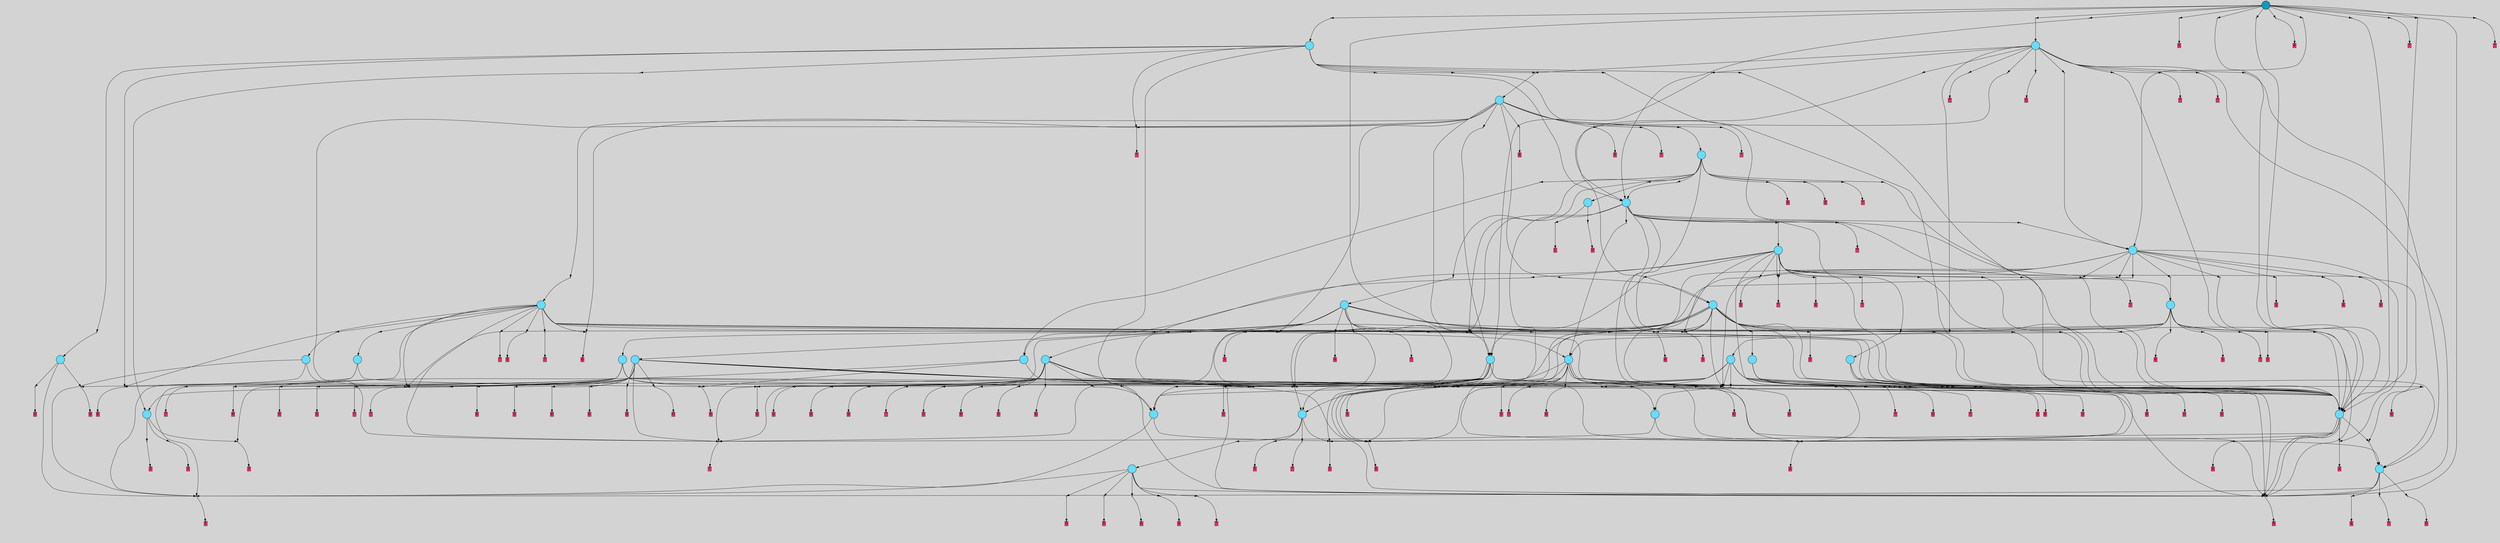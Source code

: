 // File exported with GEGELATI v1.3.1
// On the 2024-04-09 14:00:05
// With the File::TPGGraphDotExporter
digraph{
	graph[pad = "0.212, 0.055" bgcolor = lightgray]
	node[shape=circle style = filled label = ""]
		T0 [fillcolor="#66ddff"]
		T2 [fillcolor="#66ddff"]
		T3 [fillcolor="#66ddff"]
		T5 [fillcolor="#66ddff"]
		T6 [fillcolor="#66ddff"]
		T7 [fillcolor="#66ddff"]
		T8 [fillcolor="#66ddff"]
		T9 [fillcolor="#66ddff"]
		T56 [fillcolor="#66ddff"]
		T125 [fillcolor="#66ddff"]
		T143 [fillcolor="#66ddff"]
		T196 [fillcolor="#66ddff"]
		T228 [fillcolor="#66ddff"]
		T232 [fillcolor="#66ddff"]
		T247 [fillcolor="#66ddff"]
		T279 [fillcolor="#66ddff"]
		T282 [fillcolor="#66ddff"]
		T286 [fillcolor="#66ddff"]
		T308 [fillcolor="#66ddff"]
		T320 [fillcolor="#66ddff"]
		T333 [fillcolor="#66ddff"]
		T422 [fillcolor="#66ddff"]
		T424 [fillcolor="#66ddff"]
		T501 [fillcolor="#66ddff"]
		T509 [fillcolor="#66ddff"]
		T546 [fillcolor="#66ddff"]
		T577 [fillcolor="#66ddff"]
		T648 [fillcolor="#66ddff"]
		T652 [fillcolor="#66ddff"]
		T788 [fillcolor="#66ddff"]
		T814 [fillcolor="#66ddff"]
		T925 [fillcolor="#1199bb"]
		P24810 [fillcolor="#cccccc" shape=point] //
		I24810 [shape=box style=invis label="3|2&0|2#0|6&#92;n1|3&3|5#4|2&#92;n0|7&1|1#1|5&#92;n4|1&1|0#2|3&#92;n5|7&4|5#3|7&#92;n2|4&4|3#4|6&#92;n2|6&4|1#1|0&#92;n3|6&1|5#1|1&#92;n"]
		P24810 -> I24810[style=invis]
		A12895 [fillcolor="#ff3366" shape=box margin=0.03 width=0 height=0 label="0"]
		T0 -> P24810 -> A12895
		P24811 [fillcolor="#cccccc" shape=point] //
		I24811 [shape=box style=invis label="2|7&0|7#2|3&#92;n6|0&1|5#2|7&#92;n6|4&3|1#0|6&#92;n6|3&4|6#3|7&#92;n2|7&2|2#4|5&#92;n1|7&0|2#1|7&#92;n2|7&3|1#4|4&#92;n"]
		P24811 -> I24811[style=invis]
		A12896 [fillcolor="#ff3366" shape=box margin=0.03 width=0 height=0 label="1"]
		T0 -> P24811 -> A12896
		P24812 [fillcolor="#cccccc" shape=point] //
		I24812 [shape=box style=invis label="4|6&3|4#0|0&#92;n5|0&1|6#3|5&#92;n3|6&2|5#4|0&#92;n5|4&0|1#4|4&#92;n3|3&0|5#4|6&#92;n0|3&1|2#0|2&#92;n5|1&3|7#4|6&#92;n"]
		P24812 -> I24812[style=invis]
		A12897 [fillcolor="#ff3366" shape=box margin=0.03 width=0 height=0 label="2"]
		T2 -> P24812 -> A12897
		P24813 [fillcolor="#cccccc" shape=point] //
		I24813 [shape=box style=invis label="4|2&2|5#4|4&#92;n3|0&2|5#2|7&#92;n0|6&0|5#0|7&#92;n6|6&0|0#2|3&#92;n2|2&3|4#0|4&#92;n"]
		P24813 -> I24813[style=invis]
		A12898 [fillcolor="#ff3366" shape=box margin=0.03 width=0 height=0 label="3"]
		T2 -> P24813 -> A12898
		P24814 [fillcolor="#cccccc" shape=point] //
		I24814 [shape=box style=invis label="1|6&2|2#1|3&#92;n1|3&2|7#1|5&#92;n5|7&2|1#4|3&#92;n5|5&2|7#1|2&#92;n1|0&2|0#1|3&#92;n5|3&3|7#1|7&#92;n"]
		P24814 -> I24814[style=invis]
		A12899 [fillcolor="#ff3366" shape=box margin=0.03 width=0 height=0 label="3"]
		T3 -> P24814 -> A12899
		P24815 [fillcolor="#cccccc" shape=point] //
		I24815 [shape=box style=invis label="3|1&4|6#2|0&#92;n2|0&0|3#1|6&#92;n1|3&1|2#4|1&#92;n2|3&3|5#3|0&#92;n5|4&4|1#1|1&#92;n0|4&2|1#2|3&#92;n"]
		P24815 -> I24815[style=invis]
		A12900 [fillcolor="#ff3366" shape=box margin=0.03 width=0 height=0 label="4"]
		T3 -> P24815 -> A12900
		P24816 [fillcolor="#cccccc" shape=point] //
		I24816 [shape=box style=invis label="4|0&3|1#2|5&#92;n3|6&2|6#1|3&#92;n0|5&3|0#0|1&#92;n4|4&1|0#4|6&#92;n"]
		P24816 -> I24816[style=invis]
		A12901 [fillcolor="#ff3366" shape=box margin=0.03 width=0 height=0 label="5"]
		T5 -> P24816 -> A12901
		P24817 [fillcolor="#cccccc" shape=point] //
		I24817 [shape=box style=invis label="0|2&0|0#0|0&#92;n4|1&1|2#0|6&#92;n6|7&2|5#3|1&#92;n4|4&0|2#0|5&#92;n1|2&0|2#4|6&#92;n5|3&3|7#1|4&#92;n0|5&2|1#0|5&#92;n1|6&4|3#0|4&#92;n"]
		P24817 -> I24817[style=invis]
		A12902 [fillcolor="#ff3366" shape=box margin=0.03 width=0 height=0 label="6"]
		T5 -> P24817 -> A12902
		P24818 [fillcolor="#cccccc" shape=point] //
		I24818 [shape=box style=invis label="4|6&1|2#3|5&#92;n5|5&2|5#2|6&#92;n4|6&0|4#2|2&#92;n0|4&0|6#2|3&#92;n"]
		P24818 -> I24818[style=invis]
		A12903 [fillcolor="#ff3366" shape=box margin=0.03 width=0 height=0 label="6"]
		T6 -> P24818 -> A12903
		P24819 [fillcolor="#cccccc" shape=point] //
		I24819 [shape=box style=invis label="4|2&1|7#1|6&#92;n3|1&4|7#2|7&#92;n1|5&1|0#2|7&#92;n3|5&3|1#2|0&#92;n4|0&3|6#4|5&#92;n6|3&3|3#0|2&#92;n3|3&4|2#4|4&#92;n"]
		P24819 -> I24819[style=invis]
		A12904 [fillcolor="#ff3366" shape=box margin=0.03 width=0 height=0 label="7"]
		T6 -> P24819 -> A12904
		P24820 [fillcolor="#cccccc" shape=point] //
		I24820 [shape=box style=invis label="0|4&2|4#0|5&#92;n4|1&3|1#3|7&#92;n6|2&4|6#4|3&#92;n0|1&1|0#3|3&#92;n6|7&3|1#2|5&#92;n3|5&2|5#2|2&#92;n6|7&2|2#0|7&#92;n2|5&1|6#4|1&#92;n"]
		P24820 -> I24820[style=invis]
		A12905 [fillcolor="#ff3366" shape=box margin=0.03 width=0 height=0 label="7"]
		T7 -> P24820 -> A12905
		P24821 [fillcolor="#cccccc" shape=point] //
		I24821 [shape=box style=invis label="2|3&1|5#4|3&#92;n6|0&3|1#1|2&#92;n0|4&1|1#1|1&#92;n"]
		P24821 -> I24821[style=invis]
		A12906 [fillcolor="#ff3366" shape=box margin=0.03 width=0 height=0 label="8"]
		T7 -> P24821 -> A12906
		P24822 [fillcolor="#cccccc" shape=point] //
		I24822 [shape=box style=invis label="4|0&2|5#2|7&#92;n2|7&1|7#4|2&#92;n5|5&1|6#1|7&#92;n1|6&0|7#4|2&#92;n5|4&3|0#0|7&#92;n5|3&1|4#3|7&#92;n"]
		P24822 -> I24822[style=invis]
		A12907 [fillcolor="#ff3366" shape=box margin=0.03 width=0 height=0 label="8"]
		T8 -> P24822 -> A12907
		P24823 [fillcolor="#cccccc" shape=point] //
		I24823 [shape=box style=invis label="1|7&2|5#2|2&#92;n1|3&3|5#4|6&#92;n1|6&4|4#0|0&#92;n3|3&0|7#0|6&#92;n5|7&1|7#0|2&#92;n5|3&2|5#0|6&#92;n1|2&4|7#4|3&#92;n2|3&2|1#1|2&#92;n"]
		P24823 -> I24823[style=invis]
		A12908 [fillcolor="#ff3366" shape=box margin=0.03 width=0 height=0 label="0"]
		T8 -> P24823 -> A12908
		T2 -> P24814
		T3 -> P24818
		T6 -> P24822
		T8 -> P24816
		T9 -> P24816
		P24824 [fillcolor="#cccccc" shape=point] //
		I24824 [shape=box style=invis label="0|2&0|0#0|1&#92;n4|1&1|2#0|6&#92;n5|3&3|7#1|4&#92;n4|4&0|2#0|5&#92;n1|2&0|2#4|6&#92;n6|7&2|5#3|1&#92;n1|6&4|3#0|4&#92;n"]
		P24824 -> I24824[style=invis]
		A12909 [fillcolor="#ff3366" shape=box margin=0.03 width=0 height=0 label="6"]
		T9 -> P24824 -> A12909
		T9 -> P24820
		T56 -> P24821
		P24825 [fillcolor="#cccccc" shape=point] //
		I24825 [shape=box style=invis label="0|4&2|4#0|5&#92;n6|7&2|2#0|7&#92;n4|1&3|6#3|7&#92;n6|2&4|6#4|3&#92;n0|1&1|0#3|3&#92;n1|0&2|3#1|5&#92;n3|5&2|5#2|2&#92;n5|5&1|6#0|0&#92;n6|7&3|1#2|1&#92;n2|5&1|6#4|1&#92;n"]
		P24825 -> I24825[style=invis]
		A12910 [fillcolor="#ff3366" shape=box margin=0.03 width=0 height=0 label="7"]
		T56 -> P24825 -> A12910
		P24826 [fillcolor="#cccccc" shape=point] //
		I24826 [shape=box style=invis label="3|4&0|2#0|6&#92;n2|6&2|2#3|2&#92;n1|7&1|0#2|2&#92;n0|1&1|0#2|5&#92;n4|7&1|6#2|6&#92;n6|4&4|3#1|6&#92;n5|6&4|1#1|0&#92;n2|2&3|5#4|0&#92;n0|7&1|1#1|4&#92;n0|0&4|4#3|7&#92;n"]
		P24826 -> I24826[style=invis]
		A12911 [fillcolor="#ff3366" shape=box margin=0.03 width=0 height=0 label="0"]
		T56 -> P24826 -> A12911
		P24827 [fillcolor="#cccccc" shape=point] //
		I24827 [shape=box style=invis label="1|3&1|2#4|1&#92;n3|1&4|6#2|0&#92;n2|0&0|3#1|6&#92;n1|3&2|7#1|6&#92;n2|3&3|5#0|0&#92;n0|4&2|1#2|3&#92;n"]
		P24827 -> I24827[style=invis]
		A12912 [fillcolor="#ff3366" shape=box margin=0.03 width=0 height=0 label="4"]
		T56 -> P24827 -> A12912
		T56 -> P24816
		P24828 [fillcolor="#cccccc" shape=point] //
		I24828 [shape=box style=invis label="3|3&2|2#3|0&#92;n1|3&1|2#4|1&#92;n2|0&0|3#1|6&#92;n3|1&4|6#2|0&#92;n2|3&3|5#3|0&#92;n5|4&4|1#1|1&#92;n6|4&2|1#2|3&#92;n"]
		P24828 -> I24828[style=invis]
		A12913 [fillcolor="#ff3366" shape=box margin=0.03 width=0 height=0 label="4"]
		T125 -> P24828 -> A12913
		T125 -> P24816
		T125 -> P24821
		P24829 [fillcolor="#cccccc" shape=point] //
		I24829 [shape=box style=invis label="0|0&2|7#0|5&#92;n6|4&1|0#0|3&#92;n"]
		P24829 -> I24829[style=invis]
		A12914 [fillcolor="#ff3366" shape=box margin=0.03 width=0 height=0 label="7"]
		T125 -> P24829 -> A12914
		P24830 [fillcolor="#cccccc" shape=point] //
		I24830 [shape=box style=invis label="0|7&1|1#1|5&#92;n3|2&0|2#0|6&#92;n6|3&3|5#4|2&#92;n4|0&4|3#0|5&#92;n4|1&1|0#2|3&#92;n5|7&4|5#3|7&#92;n2|4&4|3#4|6&#92;n2|6&4|1#1|0&#92;n3|6&1|5#1|1&#92;n"]
		P24830 -> I24830[style=invis]
		A12915 [fillcolor="#ff3366" shape=box margin=0.03 width=0 height=0 label="0"]
		T125 -> P24830 -> A12915
		P24831 [fillcolor="#cccccc" shape=point] //
		I24831 [shape=box style=invis label="1|0&3|1#1|1&#92;n2|0&3|2#1|2&#92;n4|4&4|1#0|1&#92;n1|2&2|3#0|1&#92;n0|3&3|0#3|3&#92;n"]
		P24831 -> I24831[style=invis]
		A12916 [fillcolor="#ff3366" shape=box margin=0.03 width=0 height=0 label="5"]
		T125 -> P24831 -> A12916
		P24832 [fillcolor="#cccccc" shape=point] //
		I24832 [shape=box style=invis label="3|5&1|2#1|6&#92;n1|2&4|0#0|0&#92;n0|1&4|0#0|4&#92;n1|1&4|3#2|7&#92;n1|6&2|1#3|6&#92;n1|2&2|2#4|6&#92;n3|7&2|5#3|1&#92;n2|0&0|7#4|2&#92;n4|3&0|5#2|5&#92;n"]
		P24832 -> I24832[style=invis]
		A12917 [fillcolor="#ff3366" shape=box margin=0.03 width=0 height=0 label="6"]
		T125 -> P24832 -> A12917
		P24833 [fillcolor="#cccccc" shape=point] //
		I24833 [shape=box style=invis label="3|3&4|2#2|3&#92;n"]
		P24833 -> I24833[style=invis]
		A12918 [fillcolor="#ff3366" shape=box margin=0.03 width=0 height=0 label="4"]
		T143 -> P24833 -> A12918
		P24834 [fillcolor="#cccccc" shape=point] //
		I24834 [shape=box style=invis label="1|0&3|1#1|1&#92;n2|0&3|2#1|2&#92;n4|4&3|1#0|1&#92;n4|6&3|3#3|3&#92;n4|2&2|5#4|2&#92;n0|2&2|3#0|1&#92;n0|3&3|0#3|3&#92;n"]
		P24834 -> I24834[style=invis]
		A12919 [fillcolor="#ff3366" shape=box margin=0.03 width=0 height=0 label="5"]
		T143 -> P24834 -> A12919
		P24835 [fillcolor="#cccccc" shape=point] //
		I24835 [shape=box style=invis label="5|1&3|7#1|7&#92;n3|6&1|5#0|5&#92;n4|4&2|2#1|3&#92;n6|6&2|5#1|6&#92;n1|2&2|5#4|6&#92;n3|0&4|3#4|4&#92;n6|2&0|5#0|2&#92;n"]
		P24835 -> I24835[style=invis]
		T143 -> P24835 -> T56
		T143 -> P24821
		T143 -> P24815
		T143 -> P24821
		P24836 [fillcolor="#cccccc" shape=point] //
		I24836 [shape=box style=invis label="2|6&3|4#3|6&#92;n0|0&0|2#3|5&#92;n2|4&4|2#0|3&#92;n4|6&3|2#3|5&#92;n4|6&0|5#4|2&#92;n"]
		P24836 -> I24836[style=invis]
		A12920 [fillcolor="#ff3366" shape=box margin=0.03 width=0 height=0 label="6"]
		T143 -> P24836 -> A12920
		P24837 [fillcolor="#cccccc" shape=point] //
		I24837 [shape=box style=invis label="4|4&4|4#0|5&#92;n6|0&0|5#2|1&#92;n6|4&3|1#3|4&#92;n0|5&3|0#0|1&#92;n3|6&2|7#1|3&#92;n"]
		P24837 -> I24837[style=invis]
		A12921 [fillcolor="#ff3366" shape=box margin=0.03 width=0 height=0 label="5"]
		T196 -> P24837 -> A12921
		P24838 [fillcolor="#cccccc" shape=point] //
		I24838 [shape=box style=invis label="2|6&4|4#1|4&#92;n0|0&1|2#0|4&#92;n4|4&2|2#0|5&#92;n1|6&4|3#0|4&#92;n4|7&3|1#3|1&#92;n6|3&3|0#0|7&#92;n4|7&0|5#0|4&#92;n2|2&3|4#4|4&#92;n1|2&3|2#2|7&#92;n5|3&2|1#4|4&#92;n"]
		P24838 -> I24838[style=invis]
		T196 -> P24838 -> T125
		T196 -> P24834
		P24839 [fillcolor="#cccccc" shape=point] //
		I24839 [shape=box style=invis label="5|1&0|6#2|0&#92;n4|1&3|1#3|7&#92;n2|7&3|1#2|5&#92;n6|7&2|5#0|7&#92;n5|0&0|7#2|7&#92;n2|5&1|6#4|7&#92;n0|4&2|4#0|5&#92;n"]
		P24839 -> I24839[style=invis]
		A12922 [fillcolor="#ff3366" shape=box margin=0.03 width=0 height=0 label="7"]
		T196 -> P24839 -> A12922
		P24840 [fillcolor="#cccccc" shape=point] //
		I24840 [shape=box style=invis label="6|7&1|6#4|2&#92;n1|0&0|6#4|6&#92;n0|3&1|5#0|3&#92;n0|1&3|5#3|3&#92;n5|6&4|4#4|1&#92;n4|4&1|4#1|5&#92;n"]
		P24840 -> I24840[style=invis]
		T228 -> P24840 -> T143
		T228 -> P24821
		P24841 [fillcolor="#cccccc" shape=point] //
		I24841 [shape=box style=invis label="6|7&1|6#4|3&#92;n0|3&1|5#0|3&#92;n1|0&4|6#4|6&#92;n5|6&4|0#4|1&#92;n1|7&1|3#2|6&#92;n4|4&1|4#1|5&#92;n"]
		P24841 -> I24841[style=invis]
		T228 -> P24841 -> T143
		P24842 [fillcolor="#cccccc" shape=point] //
		I24842 [shape=box style=invis label="1|1&1|0#0|2&#92;n5|1&4|5#3|7&#92;n0|6&2|5#4|2&#92;n3|2&0|2#0|6&#92;n4|4&0|7#2|6&#92;n3|6&1|5#1|6&#92;n1|3&3|5#4|5&#92;n4|7&3|2#1|7&#92;n3|0&4|0#4|6&#92;n"]
		P24842 -> I24842[style=invis]
		A12923 [fillcolor="#ff3366" shape=box margin=0.03 width=0 height=0 label="0"]
		T228 -> P24842 -> A12923
		P24843 [fillcolor="#cccccc" shape=point] //
		I24843 [shape=box style=invis label="6|3&0|3#3|1&#92;n2|0&0|3#4|5&#92;n"]
		P24843 -> I24843[style=invis]
		A12924 [fillcolor="#ff3366" shape=box margin=0.03 width=0 height=0 label="8"]
		T228 -> P24843 -> A12924
		P24844 [fillcolor="#cccccc" shape=point] //
		I24844 [shape=box style=invis label="1|1&1|0#0|2&#92;n3|6&1|5#1|6&#92;n1|3&3|5#4|5&#92;n3|2&4|2#0|6&#92;n4|4&0|1#2|6&#92;n5|1&4|5#3|7&#92;n0|6&2|5#4|2&#92;n3|0&4|0#4|6&#92;n4|3&1|1#2|3&#92;n"]
		P24844 -> I24844[style=invis]
		A12925 [fillcolor="#ff3366" shape=box margin=0.03 width=0 height=0 label="0"]
		T232 -> P24844 -> A12925
		P24845 [fillcolor="#cccccc" shape=point] //
		I24845 [shape=box style=invis label="6|3&4|6#0|2&#92;n1|5&0|6#4|1&#92;n3|0&3|4#2|2&#92;n5|3&4|5#0|1&#92;n"]
		P24845 -> I24845[style=invis]
		A12926 [fillcolor="#ff3366" shape=box margin=0.03 width=0 height=0 label="5"]
		T232 -> P24845 -> A12926
		P24846 [fillcolor="#cccccc" shape=point] //
		I24846 [shape=box style=invis label="6|7&1|3#4|2&#92;n5|0&4|5#3|5&#92;n1|7&0|2#2|5&#92;n0|2&3|4#2|5&#92;n"]
		P24846 -> I24846[style=invis]
		A12927 [fillcolor="#ff3366" shape=box margin=0.03 width=0 height=0 label="7"]
		T232 -> P24846 -> A12927
		P24847 [fillcolor="#cccccc" shape=point] //
		I24847 [shape=box style=invis label="6|1&1|6#4|3&#92;n0|3&1|5#0|3&#92;n4|4&1|4#1|5&#92;n5|6&4|4#4|1&#92;n1|0&0|6#4|6&#92;n"]
		P24847 -> I24847[style=invis]
		T232 -> P24847 -> T143
		P24848 [fillcolor="#cccccc" shape=point] //
		I24848 [shape=box style=invis label="1|0&3|3#3|0&#92;n3|7&4|5#1|3&#92;n"]
		P24848 -> I24848[style=invis]
		A12928 [fillcolor="#ff3366" shape=box margin=0.03 width=0 height=0 label="8"]
		T232 -> P24848 -> A12928
		P24849 [fillcolor="#cccccc" shape=point] //
		I24849 [shape=box style=invis label="5|7&0|4#4|2&#92;n3|0&2|5#2|7&#92;n0|6&0|5#0|7&#92;n4|2&2|5#4|4&#92;n6|6&0|4#2|3&#92;n2|2&3|4#0|4&#92;n"]
		P24849 -> I24849[style=invis]
		A12929 [fillcolor="#ff3366" shape=box margin=0.03 width=0 height=0 label="3"]
		T232 -> P24849 -> A12929
		P24850 [fillcolor="#cccccc" shape=point] //
		I24850 [shape=box style=invis label="0|1&1|0#1|5&#92;n2|3&3|4#4|0&#92;n5|5&1|0#0|3&#92;n2|3&4|0#1|3&#92;n5|0&4|3#2|7&#92;n2|5&1|6#4|1&#92;n4|1&3|1#0|7&#92;n6|2&4|6#4|3&#92;n4|6&1|5#1|3&#92;n"]
		P24850 -> I24850[style=invis]
		A12930 [fillcolor="#ff3366" shape=box margin=0.03 width=0 height=0 label="7"]
		T232 -> P24850 -> A12930
		P24851 [fillcolor="#cccccc" shape=point] //
		I24851 [shape=box style=invis label="1|2&4|6#0|2&#92;n5|4&4|7#2|7&#92;n5|0&4|3#4|4&#92;n0|3&1|5#0|3&#92;n1|7&4|5#0|4&#92;n4|4&0|7#1|5&#92;n5|3&3|6#1|4&#92;n4|4&2|3#1|6&#92;n0|1&4|2#2|6&#92;n"]
		P24851 -> I24851[style=invis]
		T247 -> P24851 -> T5
		T247 -> P24817
		P24852 [fillcolor="#cccccc" shape=point] //
		I24852 [shape=box style=invis label="2|0&0|1#4|5&#92;n1|0&4|6#2|2&#92;n1|4&4|2#1|7&#92;n4|7&3|7#3|3&#92;n"]
		P24852 -> I24852[style=invis]
		T247 -> P24852 -> T196
		P24853 [fillcolor="#cccccc" shape=point] //
		I24853 [shape=box style=invis label="0|1&1|5#0|0&#92;n1|6&0|4#4|1&#92;n3|0&0|6#2|6&#92;n0|2&3|3#2|5&#92;n"]
		P24853 -> I24853[style=invis]
		T247 -> P24853 -> T143
		T247 -> P24820
		P24854 [fillcolor="#cccccc" shape=point] //
		I24854 [shape=box style=invis label="2|1&1|5#4|3&#92;n0|7&0|4#1|7&#92;n0|4&1|1#1|1&#92;n6|0&3|1#1|2&#92;n"]
		P24854 -> I24854[style=invis]
		A12931 [fillcolor="#ff3366" shape=box margin=0.03 width=0 height=0 label="8"]
		T247 -> P24854 -> A12931
		P24855 [fillcolor="#cccccc" shape=point] //
		I24855 [shape=box style=invis label="1|0&3|1#1|5&#92;n0|3&3|0#3|3&#92;n4|4&3|1#0|1&#92;n4|6&3|3#3|3&#92;n4|2&2|5#4|2&#92;n0|2&2|3#0|1&#92;n2|0&3|2#1|2&#92;n0|7&2|5#4|5&#92;n"]
		P24855 -> I24855[style=invis]
		A12932 [fillcolor="#ff3366" shape=box margin=0.03 width=0 height=0 label="5"]
		T247 -> P24855 -> A12932
		T247 -> P24815
		T247 -> P24845
		T247 -> P24821
		P24856 [fillcolor="#cccccc" shape=point] //
		I24856 [shape=box style=invis label="0|5&3|0#0|1&#92;n4|0&3|1#2|5&#92;n5|6&2|6#1|3&#92;n4|0&2|5#0|6&#92;n4|4&1|0#4|6&#92;n"]
		P24856 -> I24856[style=invis]
		A12933 [fillcolor="#ff3366" shape=box margin=0.03 width=0 height=0 label="5"]
		T247 -> P24856 -> A12933
		P24857 [fillcolor="#cccccc" shape=point] //
		I24857 [shape=box style=invis label="1|6&4|5#4|2&#92;n2|7&1|7#4|2&#92;n3|6&0|3#2|3&#92;n5|3&1|4#3|7&#92;n3|0&3|1#2|2&#92;n"]
		P24857 -> I24857[style=invis]
		A12934 [fillcolor="#ff3366" shape=box margin=0.03 width=0 height=0 label="8"]
		T247 -> P24857 -> A12934
		T247 -> P24817
		T247 -> P24817
		P24858 [fillcolor="#cccccc" shape=point] //
		I24858 [shape=box style=invis label="1|2&4|6#0|2&#92;n5|4&4|7#2|7&#92;n2|0&4|3#4|4&#92;n0|3&1|5#0|3&#92;n4|4&2|3#1|6&#92;n4|4&0|7#1|5&#92;n1|7&4|5#0|4&#92;n0|1&4|2#2|6&#92;n5|0&0|3#4|7&#92;n"]
		P24858 -> I24858[style=invis]
		T247 -> P24858 -> T5
		P24859 [fillcolor="#cccccc" shape=point] //
		I24859 [shape=box style=invis label="6|2&4|4#3|2&#92;n0|7&4|2#0|7&#92;n6|2&4|7#1|6&#92;n4|3&1|7#4|2&#92;n0|7&4|2#4|6&#92;n5|0&2|4#3|6&#92;n1|3&0|6#4|2&#92;n5|6&1|7#4|2&#92;n"]
		P24859 -> I24859[style=invis]
		A12935 [fillcolor="#ff3366" shape=box margin=0.03 width=0 height=0 label="6"]
		T279 -> P24859 -> A12935
		T279 -> P24852
		P24860 [fillcolor="#cccccc" shape=point] //
		I24860 [shape=box style=invis label="3|6&3|4#3|4&#92;n1|6&0|4#4|1&#92;n3|0&0|6#2|6&#92;n0|1&1|5#0|0&#92;n"]
		P24860 -> I24860[style=invis]
		T279 -> P24860 -> T143
		P24861 [fillcolor="#cccccc" shape=point] //
		I24861 [shape=box style=invis label="0|0&0|3#0|4&#92;n4|6&1|7#2|3&#92;n5|0&1|5#3|6&#92;n"]
		P24861 -> I24861[style=invis]
		A12936 [fillcolor="#ff3366" shape=box margin=0.03 width=0 height=0 label="8"]
		T279 -> P24861 -> A12936
		T279 -> P24855
		P24862 [fillcolor="#cccccc" shape=point] //
		I24862 [shape=box style=invis label="3|0&4|7#4|6&#92;n1|1&0|4#4|3&#92;n3|2&1|0#1|4&#92;n"]
		P24862 -> I24862[style=invis]
		T279 -> P24862 -> T7
		T279 -> P24815
		T279 -> P24845
		T279 -> P24816
		T279 -> P24857
		T279 -> P24821
		P24863 [fillcolor="#cccccc" shape=point] //
		I24863 [shape=box style=invis label="1|2&4|6#0|2&#92;n5|4&4|7#2|7&#92;n2|7&4|5#3|4&#92;n1|7&3|5#0|4&#92;n0|3&1|5#0|3&#92;n5|0&4|3#4|4&#92;n4|4&0|7#1|5&#92;n5|3&3|6#1|4&#92;n4|4&2|3#1|6&#92;n0|1&4|2#2|6&#92;n"]
		P24863 -> I24863[style=invis]
		T282 -> P24863 -> T5
		T282 -> P24852
		T282 -> P24860
		P24864 [fillcolor="#cccccc" shape=point] //
		I24864 [shape=box style=invis label="4|6&2|6#1|7&#92;n3|0&0|3#0|4&#92;n"]
		P24864 -> I24864[style=invis]
		A12937 [fillcolor="#ff3366" shape=box margin=0.03 width=0 height=0 label="8"]
		T282 -> P24864 -> A12937
		T282 -> P24854
		P24865 [fillcolor="#cccccc" shape=point] //
		I24865 [shape=box style=invis label="0|4&0|4#3|4&#92;n6|7&3|1#2|5&#92;n6|2&4|6#3|3&#92;n4|1&3|1#4|7&#92;n3|5&2|5#2|2&#92;n6|7&2|2#0|7&#92;n2|5&1|6#4|1&#92;n"]
		P24865 -> I24865[style=invis]
		A12938 [fillcolor="#ff3366" shape=box margin=0.03 width=0 height=0 label="7"]
		T282 -> P24865 -> A12938
		T282 -> P24855
		P24866 [fillcolor="#cccccc" shape=point] //
		I24866 [shape=box style=invis label="3|6&3|4#3|6&#92;n6|3&4|6#0|2&#92;n1|5&0|6#4|1&#92;n3|0&3|4#2|2&#92;n"]
		P24866 -> I24866[style=invis]
		A12939 [fillcolor="#ff3366" shape=box margin=0.03 width=0 height=0 label="5"]
		T282 -> P24866 -> A12939
		P24867 [fillcolor="#cccccc" shape=point] //
		I24867 [shape=box style=invis label="6|0&3|1#1|2&#92;n2|3&1|5#0|3&#92;n0|4&1|1#1|1&#92;n"]
		P24867 -> I24867[style=invis]
		A12940 [fillcolor="#ff3366" shape=box margin=0.03 width=0 height=0 label="8"]
		T282 -> P24867 -> A12940
		P24868 [fillcolor="#cccccc" shape=point] //
		I24868 [shape=box style=invis label="4|0&3|1#2|5&#92;n0|5&3|0#0|1&#92;n3|6&2|6#1|3&#92;n4|4&1|0#4|4&#92;n"]
		P24868 -> I24868[style=invis]
		A12941 [fillcolor="#ff3366" shape=box margin=0.03 width=0 height=0 label="5"]
		T282 -> P24868 -> A12941
		P24869 [fillcolor="#cccccc" shape=point] //
		I24869 [shape=box style=invis label="3|0&3|1#2|2&#92;n1|6&4|5#4|2&#92;n2|7&1|7#4|2&#92;n6|2&3|3#1|7&#92;n5|3&1|4#3|7&#92;n3|0&0|3#2|3&#92;n"]
		P24869 -> I24869[style=invis]
		A12942 [fillcolor="#ff3366" shape=box margin=0.03 width=0 height=0 label="8"]
		T282 -> P24869 -> A12942
		P24870 [fillcolor="#cccccc" shape=point] //
		I24870 [shape=box style=invis label="3|3&4|2#3|3&#92;n"]
		P24870 -> I24870[style=invis]
		A12943 [fillcolor="#ff3366" shape=box margin=0.03 width=0 height=0 label="4"]
		T282 -> P24870 -> A12943
		P24871 [fillcolor="#cccccc" shape=point] //
		I24871 [shape=box style=invis label="0|3&1|5#0|3&#92;n5|4&4|7#2|3&#92;n5|0&4|3#4|4&#92;n1|2&4|6#0|2&#92;n4|4&0|7#1|5&#92;n5|3&3|6#1|4&#92;n4|4&2|3#1|6&#92;n0|1&4|2#2|6&#92;n"]
		P24871 -> I24871[style=invis]
		T282 -> P24871 -> T5
		P24872 [fillcolor="#cccccc" shape=point] //
		I24872 [shape=box style=invis label="0|2&0|0#0|0&#92;n1|6&4|3#0|4&#92;n6|7&2|5#3|1&#92;n4|4&0|2#0|5&#92;n1|2&0|2#4|6&#92;n5|3&3|7#1|4&#92;n0|5&2|1#0|5&#92;n4|1&1|2#3|6&#92;n"]
		P24872 -> I24872[style=invis]
		A12944 [fillcolor="#ff3366" shape=box margin=0.03 width=0 height=0 label="6"]
		T282 -> P24872 -> A12944
		P24873 [fillcolor="#cccccc" shape=point] //
		I24873 [shape=box style=invis label="5|1&3|7#1|7&#92;n3|6&1|5#0|5&#92;n4|4&2|2#1|3&#92;n6|2&0|5#0|2&#92;n5|0&4|3#4|4&#92;n6|6&2|5#1|6&#92;n"]
		P24873 -> I24873[style=invis]
		T282 -> P24873 -> T56
		P24874 [fillcolor="#cccccc" shape=point] //
		I24874 [shape=box style=invis label="0|2&0|0#0|0&#92;n6|7&2|5#3|1&#92;n4|1&1|2#0|6&#92;n4|4&0|2#0|5&#92;n1|2&0|2#4|6&#92;n5|3&3|7#1|4&#92;n2|5&2|1#0|5&#92;n1|6&4|3#0|4&#92;n"]
		P24874 -> I24874[style=invis]
		T286 -> P24874 -> T2
		T286 -> P24852
		T286 -> P24860
		P24875 [fillcolor="#cccccc" shape=point] //
		I24875 [shape=box style=invis label="2|3&1|6#4|1&#92;n1|5&4|1#3|3&#92;n0|5&2|4#0|5&#92;n1|5&2|1#1|0&#92;n0|6&4|5#1|7&#92;n4|0&1|5#1|6&#92;n0|5&3|1#3|7&#92;n"]
		P24875 -> I24875[style=invis]
		A12945 [fillcolor="#ff3366" shape=box margin=0.03 width=0 height=0 label="7"]
		T286 -> P24875 -> A12945
		P24876 [fillcolor="#cccccc" shape=point] //
		I24876 [shape=box style=invis label="4|6&1|7#2|3&#92;n3|0&0|3#0|4&#92;n"]
		P24876 -> I24876[style=invis]
		A12946 [fillcolor="#ff3366" shape=box margin=0.03 width=0 height=0 label="8"]
		T286 -> P24876 -> A12946
		T286 -> P24854
		P24877 [fillcolor="#cccccc" shape=point] //
		I24877 [shape=box style=invis label="4|1&3|1#3|7&#92;n2|5&4|6#4|1&#92;n0|1&1|0#3|3&#92;n6|7&3|1#2|5&#92;n3|5&2|5#2|2&#92;n6|7&2|2#0|7&#92;n6|2&4|6#4|3&#92;n"]
		P24877 -> I24877[style=invis]
		A12947 [fillcolor="#ff3366" shape=box margin=0.03 width=0 height=0 label="7"]
		T286 -> P24877 -> A12947
		T286 -> P24821
		T286 -> P24847
		P24878 [fillcolor="#cccccc" shape=point] //
		I24878 [shape=box style=invis label="4|4&4|4#0|5&#92;n3|6&2|0#4|1&#92;n6|4&3|1#3|4&#92;n6|0&3|5#2|1&#92;n0|5&3|0#0|1&#92;n3|6&2|7#1|3&#92;n"]
		P24878 -> I24878[style=invis]
		A12948 [fillcolor="#ff3366" shape=box margin=0.03 width=0 height=0 label="5"]
		T286 -> P24878 -> A12948
		P24879 [fillcolor="#cccccc" shape=point] //
		I24879 [shape=box style=invis label="4|4&1|0#4|6&#92;n3|5&2|6#1|3&#92;n4|0&3|1#2|5&#92;n"]
		P24879 -> I24879[style=invis]
		A12949 [fillcolor="#ff3366" shape=box margin=0.03 width=0 height=0 label="5"]
		T286 -> P24879 -> A12949
		T308 -> P24817
		T308 -> P24852
		P24880 [fillcolor="#cccccc" shape=point] //
		I24880 [shape=box style=invis label="0|4&1|5#0|0&#92;n3|6&3|4#3|5&#92;n3|0&0|6#2|6&#92;n"]
		P24880 -> I24880[style=invis]
		T308 -> P24880 -> T143
		P24881 [fillcolor="#cccccc" shape=point] //
		I24881 [shape=box style=invis label="0|4&2|4#0|5&#92;n4|1&3|1#3|7&#92;n6|2&4|6#4|3&#92;n4|1&1|0#3|3&#92;n2|5&1|6#4|1&#92;n6|7&2|2#0|7&#92;n6|7&3|1#2|5&#92;n"]
		P24881 -> I24881[style=invis]
		A12950 [fillcolor="#ff3366" shape=box margin=0.03 width=0 height=0 label="7"]
		T308 -> P24881 -> A12950
		P24882 [fillcolor="#cccccc" shape=point] //
		I24882 [shape=box style=invis label="5|0&1|5#3|6&#92;n4|4&1|7#2|3&#92;n0|0&0|3#0|4&#92;n"]
		P24882 -> I24882[style=invis]
		A12951 [fillcolor="#ff3366" shape=box margin=0.03 width=0 height=0 label="8"]
		T308 -> P24882 -> A12951
		T308 -> P24855
		T308 -> P24815
		P24883 [fillcolor="#cccccc" shape=point] //
		I24883 [shape=box style=invis label="4|0&3|1#2|5&#92;n3|6&2|6#1|3&#92;n5|5&4|6#4|1&#92;n0|5&3|0#0|1&#92;n"]
		P24883 -> I24883[style=invis]
		A12952 [fillcolor="#ff3366" shape=box margin=0.03 width=0 height=0 label="5"]
		T308 -> P24883 -> A12952
		T308 -> P24857
		P24884 [fillcolor="#cccccc" shape=point] //
		I24884 [shape=box style=invis label="6|4&0|7#0|5&#92;n1|7&3|6#2|5&#92;n3|5&4|5#4|3&#92;n0|0&3|7#3|5&#92;n"]
		P24884 -> I24884[style=invis]
		A12953 [fillcolor="#ff3366" shape=box margin=0.03 width=0 height=0 label="6"]
		T308 -> P24884 -> A12953
		T308 -> P24857
		P24885 [fillcolor="#cccccc" shape=point] //
		I24885 [shape=box style=invis label="1|2&4|7#0|2&#92;n5|4&4|7#2|7&#92;n5|0&4|3#4|4&#92;n0|3&1|5#0|3&#92;n1|7&4|5#0|4&#92;n4|4&2|3#1|6&#92;n5|3&3|6#1|4&#92;n4|4&0|7#1|5&#92;n"]
		P24885 -> I24885[style=invis]
		T308 -> P24885 -> T5
		P24886 [fillcolor="#cccccc" shape=point] //
		I24886 [shape=box style=invis label="4|7&1|7#0|1&#92;n0|2&3|0#0|1&#92;n6|6&0|2#3|5&#92;n0|6&3|6#1|1&#92;n1|7&4|3#0|4&#92;n4|0&0|2#2|6&#92;n"]
		P24886 -> I24886[style=invis]
		T308 -> P24886 -> T7
		T320 -> P24852
		P24887 [fillcolor="#cccccc" shape=point] //
		I24887 [shape=box style=invis label="3|6&3|4#3|5&#92;n0|4&1|5#0|0&#92;n3|0&0|6#1|6&#92;n"]
		P24887 -> I24887[style=invis]
		T320 -> P24887 -> T143
		T320 -> P24820
		T320 -> P24861
		P24888 [fillcolor="#cccccc" shape=point] //
		I24888 [shape=box style=invis label="1|0&3|1#1|5&#92;n5|3&3|0#3|3&#92;n4|6&3|3#3|3&#92;n4|4&3|1#0|1&#92;n2|6&4|0#0|4&#92;n4|2&2|5#4|2&#92;n0|2&2|3#0|1&#92;n2|0&3|2#1|2&#92;n0|7&2|5#4|5&#92;n"]
		P24888 -> I24888[style=invis]
		A12954 [fillcolor="#ff3366" shape=box margin=0.03 width=0 height=0 label="5"]
		T320 -> P24888 -> A12954
		T320 -> P24815
		T320 -> P24821
		P24889 [fillcolor="#cccccc" shape=point] //
		I24889 [shape=box style=invis label="4|4&1|0#4|6&#92;n0|5&3|0#0|1&#92;n2|0&4|6#2|2&#92;n3|6&2|6#1|3&#92;n4|2&3|0#2|5&#92;n"]
		P24889 -> I24889[style=invis]
		T320 -> P24889 -> T232
		P24890 [fillcolor="#cccccc" shape=point] //
		I24890 [shape=box style=invis label="5|3&1|4#3|7&#92;n3|0&3|1#2|2&#92;n3|6&0|5#2|3&#92;n1|6&4|5#4|2&#92;n6|7&1|7#4|2&#92;n4|3&3|0#2|2&#92;n"]
		P24890 -> I24890[style=invis]
		A12955 [fillcolor="#ff3366" shape=box margin=0.03 width=0 height=0 label="8"]
		T320 -> P24890 -> A12955
		T320 -> P24884
		T320 -> P24857
		T320 -> P24851
		T320 -> P24852
		P24891 [fillcolor="#cccccc" shape=point] //
		I24891 [shape=box style=invis label="6|1&1|6#4|3&#92;n6|0&1|7#2|5&#92;n4|4&1|4#1|5&#92;n5|6&4|4#4|1&#92;n1|0&0|2#4|6&#92;n0|3&1|5#0|3&#92;n"]
		P24891 -> I24891[style=invis]
		T320 -> P24891 -> T143
		P24892 [fillcolor="#cccccc" shape=point] //
		I24892 [shape=box style=invis label="1|0&2|0#1|2&#92;n6|7&0|4#0|2&#92;n5|3&3|7#1|7&#92;n5|5&2|7#1|2&#92;n2|3&2|7#1|5&#92;n"]
		P24892 -> I24892[style=invis]
		A12956 [fillcolor="#ff3366" shape=box margin=0.03 width=0 height=0 label="3"]
		T320 -> P24892 -> A12956
		P24893 [fillcolor="#cccccc" shape=point] //
		I24893 [shape=box style=invis label="0|2&0|0#0|0&#92;n1|2&0|2#4|6&#92;n6|7&2|5#3|1&#92;n4|4&0|2#0|5&#92;n4|1&0|2#0|6&#92;n0|5&2|1#0|5&#92;n1|6&4|3#0|4&#92;n0|5&3|5#1|4&#92;n"]
		P24893 -> I24893[style=invis]
		A12957 [fillcolor="#ff3366" shape=box margin=0.03 width=0 height=0 label="6"]
		T333 -> P24893 -> A12957
		T333 -> P24852
		T333 -> P24880
		T333 -> P24820
		P24894 [fillcolor="#cccccc" shape=point] //
		I24894 [shape=box style=invis label="0|2&2|3#0|1&#92;n0|3&3|0#3|3&#92;n4|4&3|1#0|1&#92;n4|6&3|3#3|3&#92;n4|2&2|5#4|2&#92;n1|0&3|1#1|5&#92;n0|2&2|5#4|5&#92;n"]
		P24894 -> I24894[style=invis]
		A12958 [fillcolor="#ff3366" shape=box margin=0.03 width=0 height=0 label="5"]
		T333 -> P24894 -> A12958
		T333 -> P24877
		T333 -> P24821
		T333 -> P24816
		P24895 [fillcolor="#cccccc" shape=point] //
		I24895 [shape=box style=invis label="1|6&4|5#4|2&#92;n2|7&1|7#4|2&#92;n5|3&1|4#3|7&#92;n1|6&0|3#2|3&#92;n3|0&3|1#2|2&#92;n"]
		P24895 -> I24895[style=invis]
		A12959 [fillcolor="#ff3366" shape=box margin=0.03 width=0 height=0 label="8"]
		T333 -> P24895 -> A12959
		P24896 [fillcolor="#cccccc" shape=point] //
		I24896 [shape=box style=invis label="6|4&0|7#0|5&#92;n1|7&3|6#2|5&#92;n5|5&4|7#1|1&#92;n0|0&3|7#3|5&#92;n3|5&3|5#4|3&#92;n"]
		P24896 -> I24896[style=invis]
		A12960 [fillcolor="#ff3366" shape=box margin=0.03 width=0 height=0 label="6"]
		T333 -> P24896 -> A12960
		P24897 [fillcolor="#cccccc" shape=point] //
		I24897 [shape=box style=invis label="1|6&4|5#4|2&#92;n2|7&1|7#4|2&#92;n5|3&1|4#3|7&#92;n0|6&2|1#3|4&#92;n3|0&3|0#2|2&#92;n"]
		P24897 -> I24897[style=invis]
		A12961 [fillcolor="#ff3366" shape=box margin=0.03 width=0 height=0 label="8"]
		T333 -> P24897 -> A12961
		T333 -> P24851
		T333 -> P24874
		T333 -> P24852
		P24898 [fillcolor="#cccccc" shape=point] //
		I24898 [shape=box style=invis label="0|7&1|1#1|5&#92;n3|2&0|2#0|6&#92;n2|4&4|3#4|6&#92;n4|0&1|3#0|5&#92;n4|1&1|0#2|3&#92;n5|7&4|5#3|7&#92;n2|6&4|6#1|0&#92;n3|6&1|5#1|1&#92;n"]
		P24898 -> I24898[style=invis]
		A12962 [fillcolor="#ff3366" shape=box margin=0.03 width=0 height=0 label="0"]
		T333 -> P24898 -> A12962
		P24899 [fillcolor="#cccccc" shape=point] //
		I24899 [shape=box style=invis label="4|0&1|1#2|3&#92;n2|0&2|5#3|6&#92;n"]
		P24899 -> I24899[style=invis]
		T422 -> P24899 -> T247
		P24900 [fillcolor="#cccccc" shape=point] //
		I24900 [shape=box style=invis label="6|7&1|6#4|3&#92;n6|3&1|5#0|3&#92;n4|4&1|4#1|5&#92;n5|6&4|4#4|1&#92;n3|4&3|5#1|4&#92;n1|0&0|6#4|6&#92;n"]
		P24900 -> I24900[style=invis]
		T422 -> P24900 -> T143
		P24901 [fillcolor="#cccccc" shape=point] //
		I24901 [shape=box style=invis label="4|6&3|3#2|4&#92;n1|7&4|5#1|6&#92;n2|0&3|7#1|7&#92;n3|2&4|7#4|7&#92;n6|2&1|7#1|2&#92;n0|3&2|1#0|0&#92;n1|4&3|6#1|7&#92;n1|2&4|6#0|0&#92;n"]
		P24901 -> I24901[style=invis]
		T422 -> P24901 -> T308
		P24902 [fillcolor="#cccccc" shape=point] //
		I24902 [shape=box style=invis label="5|2&0|3#2|0&#92;n2|0&0|4#2|2&#92;n5|0&3|5#1|4&#92;n2|1&1|6#2|0&#92;n5|1&4|5#0|3&#92;n3|3&4|6#2|7&#92;n1|7&3|5#1|4&#92;n3|7&0|2#1|6&#92;n"]
		P24902 -> I24902[style=invis]
		A12963 [fillcolor="#ff3366" shape=box margin=0.03 width=0 height=0 label="5"]
		T422 -> P24902 -> A12963
		P24903 [fillcolor="#cccccc" shape=point] //
		I24903 [shape=box style=invis label="6|0&0|4#2|1&#92;n6|2&4|6#3|3&#92;n2|5&2|6#4|1&#92;n6|7&2|2#3|0&#92;n4|0&1|7#1|5&#92;n6|5&2|5#2|2&#92;n0|4&0|4#2|4&#92;n"]
		P24903 -> I24903[style=invis]
		A12964 [fillcolor="#ff3366" shape=box margin=0.03 width=0 height=0 label="7"]
		T422 -> P24903 -> A12964
		T422 -> P24820
		P24904 [fillcolor="#cccccc" shape=point] //
		I24904 [shape=box style=invis label="1|0&2|0#1|3&#92;n6|7&0|4#0|2&#92;n2|3&2|7#1|5&#92;n5|5&2|7#1|2&#92;n1|6&2|2#1|3&#92;n5|3&3|7#1|7&#92;n"]
		P24904 -> I24904[style=invis]
		A12965 [fillcolor="#ff3366" shape=box margin=0.03 width=0 height=0 label="3"]
		T422 -> P24904 -> A12965
		T422 -> P24877
		P24905 [fillcolor="#cccccc" shape=point] //
		I24905 [shape=box style=invis label="4|3&4|3#0|6&#92;n6|7&2|5#3|4&#92;n2|4&1|6#1|2&#92;n1|7&3|4#2|1&#92;n0|4&0|2#0|7&#92;n4|5&4|1#1|0&#92;n1|0&4|2#0|2&#92;n0|2&0|0#0|1&#92;n"]
		P24905 -> I24905[style=invis]
		A12966 [fillcolor="#ff3366" shape=box margin=0.03 width=0 height=0 label="6"]
		T422 -> P24905 -> A12966
		P24906 [fillcolor="#cccccc" shape=point] //
		I24906 [shape=box style=invis label="3|6&3|4#3|4&#92;n0|0&4|7#3|0&#92;n0|1&1|5#0|0&#92;n0|7&1|0#1|7&#92;n3|0&3|6#2|6&#92;n"]
		P24906 -> I24906[style=invis]
		T424 -> P24906 -> T333
		T424 -> P24899
		P24907 [fillcolor="#cccccc" shape=point] //
		I24907 [shape=box style=invis label="6|2&4|6#4|3&#92;n2|5&4|6#1|1&#92;n6|5&1|0#3|5&#92;n0|1&1|0#3|3&#92;n2|5&2|5#2|2&#92;n6|7&3|1#2|5&#92;n2|6&3|2#0|4&#92;n5|7&2|2#1|7&#92;n5|0&4|6#1|4&#92;n4|1&3|1#4|7&#92;n"]
		P24907 -> I24907[style=invis]
		A12967 [fillcolor="#ff3366" shape=box margin=0.03 width=0 height=0 label="7"]
		T424 -> P24907 -> A12967
		P24908 [fillcolor="#cccccc" shape=point] //
		I24908 [shape=box style=invis label="0|4&4|6#0|6&#92;n1|0&4|6#2|0&#92;n5|4&4|2#3|7&#92;n4|7&3|1#3|3&#92;n"]
		P24908 -> I24908[style=invis]
		T424 -> P24908 -> T196
		P24909 [fillcolor="#cccccc" shape=point] //
		I24909 [shape=box style=invis label="0|3&1|5#0|3&#92;n6|7&1|3#4|3&#92;n1|0&1|6#4|6&#92;n6|7&1|6#2|2&#92;n"]
		P24909 -> I24909[style=invis]
		T424 -> P24909 -> T282
		P24910 [fillcolor="#cccccc" shape=point] //
		I24910 [shape=box style=invis label="1|5&4|2#4|5&#92;n6|7&4|1#4|3&#92;n1|4&4|7#1|7&#92;n5|4&4|4#0|4&#92;n4|2&1|4#1|5&#92;n1|0&3|6#4|6&#92;n"]
		P24910 -> I24910[style=invis]
		T424 -> P24910 -> T286
		P24911 [fillcolor="#cccccc" shape=point] //
		I24911 [shape=box style=invis label="6|7&1|6#4|3&#92;n0|3&1|5#0|3&#92;n1|0&0|6#4|6&#92;n5|6&4|4#4|1&#92;n4|4&1|4#1|5&#92;n"]
		P24911 -> I24911[style=invis]
		T424 -> P24911 -> T143
		P24912 [fillcolor="#cccccc" shape=point] //
		I24912 [shape=box style=invis label="5|1&3|7#1|7&#92;n3|6&1|5#0|5&#92;n4|4&2|2#1|3&#92;n5|0&4|3#4|4&#92;n6|2&0|5#0|2&#92;n3|5&4|3#3|0&#92;n6|6&2|5#1|6&#92;n"]
		P24912 -> I24912[style=invis]
		T424 -> P24912 -> T56
		P24913 [fillcolor="#cccccc" shape=point] //
		I24913 [shape=box style=invis label="3|4&2|6#1|3&#92;n4|0&3|1#2|5&#92;n0|5&3|0#0|1&#92;n4|4&1|0#4|6&#92;n"]
		P24913 -> I24913[style=invis]
		A12968 [fillcolor="#ff3366" shape=box margin=0.03 width=0 height=0 label="5"]
		T424 -> P24913 -> A12968
		P24914 [fillcolor="#cccccc" shape=point] //
		I24914 [shape=box style=invis label="0|0&2|7#0|2&#92;n0|4&1|7#1|1&#92;n3|3&2|3#2|1&#92;n"]
		P24914 -> I24914[style=invis]
		A12969 [fillcolor="#ff3366" shape=box margin=0.03 width=0 height=0 label="8"]
		T424 -> P24914 -> A12969
		T424 -> P24911
		T424 -> P24834
		P24915 [fillcolor="#cccccc" shape=point] //
		I24915 [shape=box style=invis label="3|6&3|4#3|4&#92;n1|6&0|4#3|1&#92;n3|0&0|6#2|6&#92;n0|1&1|5#0|0&#92;n1|1&4|5#3|3&#92;n"]
		P24915 -> I24915[style=invis]
		T501 -> P24915 -> T143
		P24916 [fillcolor="#cccccc" shape=point] //
		I24916 [shape=box style=invis label="1|1&0|1#1|2&#92;n6|3&2|5#1|6&#92;n0|6&0|3#3|3&#92;n3|3&2|1#4|2&#92;n2|4&3|0#2|6&#92;n0|0&3|7#1|3&#92;n3|7&1|3#1|3&#92;n4|7&2|5#4|7&#92;n6|4&3|5#0|7&#92;n0|6&3|7#0|7&#92;n"]
		P24916 -> I24916[style=invis]
		A12970 [fillcolor="#ff3366" shape=box margin=0.03 width=0 height=0 label="5"]
		T501 -> P24916 -> A12970
		P24917 [fillcolor="#cccccc" shape=point] //
		I24917 [shape=box style=invis label="1|0&4|6#2|0&#92;n1|7&2|6#0|3&#92;n5|4&4|2#1|7&#92;n4|7&1|7#3|3&#92;n"]
		P24917 -> I24917[style=invis]
		T501 -> P24917 -> T196
		P24918 [fillcolor="#cccccc" shape=point] //
		I24918 [shape=box style=invis label="0|3&1|5#0|3&#92;n6|7&1|6#4|3&#92;n3|0&0|1#2|5&#92;n1|0&0|6#2|6&#92;n"]
		P24918 -> I24918[style=invis]
		T501 -> P24918 -> T143
		P24919 [fillcolor="#cccccc" shape=point] //
		I24919 [shape=box style=invis label="0|4&0|4#3|4&#92;n6|6&0|6#1|7&#92;n4|1&3|1#3|7&#92;n6|7&3|1#2|5&#92;n0|0&3|6#0|5&#92;n6|7&2|2#0|7&#92;n3|5&2|5#2|2&#92;n2|5&1|6#4|1&#92;n"]
		P24919 -> I24919[style=invis]
		A12971 [fillcolor="#ff3366" shape=box margin=0.03 width=0 height=0 label="7"]
		T501 -> P24919 -> A12971
		P24920 [fillcolor="#cccccc" shape=point] //
		I24920 [shape=box style=invis label="1|0&2|5#3|3&#92;n5|2&4|2#3|1&#92;n5|3&3|2#0|4&#92;n4|3&1|7#1|7&#92;n"]
		P24920 -> I24920[style=invis]
		A12972 [fillcolor="#ff3366" shape=box margin=0.03 width=0 height=0 label="8"]
		T501 -> P24920 -> A12972
		P24921 [fillcolor="#cccccc" shape=point] //
		I24921 [shape=box style=invis label="5|3&3|7#1|0&#92;n6|5&4|7#2|5&#92;n0|1&1|2#0|6&#92;n0|2&0|0#0|0&#92;n1|2&0|2#4|6&#92;n0|5&2|1#0|5&#92;n1|6&4|3#0|4&#92;n3|0&1|6#3|1&#92;n"]
		P24921 -> I24921[style=invis]
		A12973 [fillcolor="#ff3366" shape=box margin=0.03 width=0 height=0 label="6"]
		T501 -> P24921 -> A12973
		P24922 [fillcolor="#cccccc" shape=point] //
		I24922 [shape=box style=invis label="5|4&4|6#1|7&#92;n3|7&1|7#3|6&#92;n1|3&3|4#2|7&#92;n1|0&4|6#2|0&#92;n"]
		P24922 -> I24922[style=invis]
		T501 -> P24922 -> T422
		T501 -> P24817
		T501 -> P24857
		T501 -> P24855
		T501 -> P24833
		T509 -> P24899
		P24923 [fillcolor="#cccccc" shape=point] //
		I24923 [shape=box style=invis label="0|2&2|6#0|2&#92;n1|0&3|1#1|5&#92;n0|3&0|0#3|3&#92;n4|4&3|1#0|1&#92;n4|6&3|3#3|3&#92;n4|2&2|5#4|2&#92;n0|2&2|3#0|1&#92;n2|0&3|2#1|2&#92;n0|7&2|5#4|5&#92;n"]
		P24923 -> I24923[style=invis]
		A12974 [fillcolor="#ff3366" shape=box margin=0.03 width=0 height=0 label="5"]
		T509 -> P24923 -> A12974
		P24924 [fillcolor="#cccccc" shape=point] //
		I24924 [shape=box style=invis label="1|7&4|7#3|5&#92;n0|4&2|1#0|5&#92;n2|4&4|1#0|0&#92;n1|2&1|1#2|0&#92;n5|0&4|1#4|3&#92;n4|2&2|2#4|3&#92;n1|2&3|2#4|6&#92;n0|5&1|0#3|3&#92;n6|7&1|2#4|7&#92;n"]
		P24924 -> I24924[style=invis]
		A12975 [fillcolor="#ff3366" shape=box margin=0.03 width=0 height=0 label="7"]
		T509 -> P24924 -> A12975
		P24925 [fillcolor="#cccccc" shape=point] //
		I24925 [shape=box style=invis label="6|2&3|3#3|4&#92;n0|3&1|5#0|3&#92;n1|0&0|6#4|6&#92;n6|7&1|6#4|3&#92;n3|4&1|4#1|5&#92;n"]
		P24925 -> I24925[style=invis]
		T509 -> P24925 -> T143
		P24926 [fillcolor="#cccccc" shape=point] //
		I24926 [shape=box style=invis label="0|3&1|5#1|3&#92;n6|6&2|4#3|7&#92;n0|4&1|4#1|5&#92;n5|6&4|4#4|1&#92;n1|0&0|6#4|6&#92;n"]
		P24926 -> I24926[style=invis]
		T509 -> P24926 -> T143
		P24927 [fillcolor="#cccccc" shape=point] //
		I24927 [shape=box style=invis label="4|1&2|1#1|2&#92;n5|1&0|3#1|4&#92;n0|2&2|0#2|3&#92;n1|0&1|0#4|6&#92;n0|4&3|2#1|1&#92;n6|7&3|1#1|7&#92;n5|7&0|7#2|7&#92;n"]
		P24927 -> I24927[style=invis]
		A12976 [fillcolor="#ff3366" shape=box margin=0.03 width=0 height=0 label="7"]
		T509 -> P24927 -> A12976
		P24928 [fillcolor="#cccccc" shape=point] //
		I24928 [shape=box style=invis label="4|2&1|5#1|6&#92;n1|2&0|2#4|6&#92;n5|0&3|5#0|4&#92;n6|1&1|2#0|6&#92;n5|3&3|7#1|4&#92;n0|2&0|0#0|0&#92;n6|7&3|5#3|5&#92;n1|6&4|3#0|1&#92;n"]
		P24928 -> I24928[style=invis]
		A12977 [fillcolor="#ff3366" shape=box margin=0.03 width=0 height=0 label="6"]
		T509 -> P24928 -> A12977
		P24929 [fillcolor="#cccccc" shape=point] //
		I24929 [shape=box style=invis label="3|0&1|6#0|5&#92;n1|2&4|2#4|3&#92;n5|6&2|7#3|5&#92;n1|5&0|2#3|6&#92;n2|0&2|5#3|6&#92;n0|2&1|4#2|0&#92;n3|0&0|0#4|2&#92;n"]
		P24929 -> I24929[style=invis]
		T509 -> P24929 -> T6
		T509 -> P24824
		P24930 [fillcolor="#cccccc" shape=point] //
		I24930 [shape=box style=invis label="2|0&3|7#1|7&#92;n1|7&4|5#1|6&#92;n3|2&4|7#4|7&#92;n6|2&1|7#1|2&#92;n0|3&3|1#0|0&#92;n1|4&3|6#1|7&#92;n1|2&4|6#0|0&#92;n"]
		P24930 -> I24930[style=invis]
		T509 -> P24930 -> T308
		T509 -> P24877
		T509 -> P24876
		P24931 [fillcolor="#cccccc" shape=point] //
		I24931 [shape=box style=invis label="3|6&2|7#4|5&#92;n6|3&4|6#1|0&#92;n6|4&3|5#0|4&#92;n4|3&0|5#0|2&#92;n3|0&0|6#1|2&#92;n"]
		P24931 -> I24931[style=invis]
		T509 -> P24931 -> T9
		T509 -> P24820
		T509 -> P24857
		P24932 [fillcolor="#cccccc" shape=point] //
		I24932 [shape=box style=invis label="6|0&1|1#2|3&#92;n5|6&2|7#1|0&#92;n2|0&2|5#3|6&#92;n"]
		P24932 -> I24932[style=invis]
		T546 -> P24932 -> T247
		P24933 [fillcolor="#cccccc" shape=point] //
		I24933 [shape=box style=invis label="1|0&3|1#1|5&#92;n0|3&3|0#3|3&#92;n0|2&2|3#0|1&#92;n4|2&2|5#4|2&#92;n4|6&3|3#3|3&#92;n2|0&3|2#1|2&#92;n2|7&2|5#1|3&#92;n1|0&4|6#3|6&#92;n0|7&2|5#4|5&#92;n"]
		P24933 -> I24933[style=invis]
		A12978 [fillcolor="#ff3366" shape=box margin=0.03 width=0 height=0 label="5"]
		T546 -> P24933 -> A12978
		P24934 [fillcolor="#cccccc" shape=point] //
		I24934 [shape=box style=invis label="6|7&1|6#3|3&#92;n1|1&2|5#0|3&#92;n5|6&4|4#4|7&#92;n4|4&1|4#1|5&#92;n1|0&0|6#4|6&#92;n1|5&2|2#2|4&#92;n"]
		P24934 -> I24934[style=invis]
		T546 -> P24934 -> T143
		P24935 [fillcolor="#cccccc" shape=point] //
		I24935 [shape=box style=invis label="6|7&2|2#3|0&#92;n6|2&4|6#3|3&#92;n6|7&3|1#2|5&#92;n0|4&0|4#2|4&#92;n6|0&0|6#2|1&#92;n2|5&2|6#4|1&#92;n"]
		P24935 -> I24935[style=invis]
		A12979 [fillcolor="#ff3366" shape=box margin=0.03 width=0 height=0 label="7"]
		T546 -> P24935 -> A12979
		P24936 [fillcolor="#cccccc" shape=point] //
		I24936 [shape=box style=invis label="5|3&3|7#1|0&#92;n6|5&4|7#2|5&#92;n0|1&1|2#0|6&#92;n0|2&0|0#0|0&#92;n4|4&0|2#1|1&#92;n1|2&0|2#4|6&#92;n0|5&2|1#0|5&#92;n0|6&4|3#0|4&#92;n3|0&1|6#3|1&#92;n"]
		P24936 -> I24936[style=invis]
		T546 -> P24936 -> T3
		P24937 [fillcolor="#cccccc" shape=point] //
		I24937 [shape=box style=invis label="5|4&4|6#1|7&#92;n1|0&4|6#2|0&#92;n1|3&3|4#3|7&#92;n4|7&3|7#3|3&#92;n"]
		P24937 -> I24937[style=invis]
		T546 -> P24937 -> T422
		T546 -> P24815
		P24938 [fillcolor="#cccccc" shape=point] //
		I24938 [shape=box style=invis label="2|7&0|4#1|7&#92;n2|1&1|5#4|3&#92;n0|4&1|1#1|1&#92;n"]
		P24938 -> I24938[style=invis]
		A12980 [fillcolor="#ff3366" shape=box margin=0.03 width=0 height=0 label="8"]
		T546 -> P24938 -> A12980
		P24939 [fillcolor="#cccccc" shape=point] //
		I24939 [shape=box style=invis label="1|5&2|2#2|4&#92;n1|0&0|6#4|6&#92;n4|4&1|4#1|5&#92;n2|7&1|6#4|3&#92;n"]
		P24939 -> I24939[style=invis]
		T546 -> P24939 -> T143
		T546 -> P24851
		P24940 [fillcolor="#cccccc" shape=point] //
		I24940 [shape=box style=invis label="2|0&3|4#1|1&#92;n0|4&3|4#1|5&#92;n2|3&2|5#1|6&#92;n6|7&2|7#2|7&#92;n0|5&0|4#3|0&#92;n6|2&4|6#1|3&#92;n2|3&1|6#1|4&#92;n"]
		P24940 -> I24940[style=invis]
		T546 -> P24940 -> T228
		T546 -> P24892
		P24941 [fillcolor="#cccccc" shape=point] //
		I24941 [shape=box style=invis label="3|5&2|5#2|2&#92;n6|7&3|1#2|5&#92;n5|0&2|2#4|4&#92;n6|6&2|2#0|7&#92;n4|1&0|1#0|7&#92;n"]
		P24941 -> I24941[style=invis]
		A12981 [fillcolor="#ff3366" shape=box margin=0.03 width=0 height=0 label="7"]
		T546 -> P24941 -> A12981
		T546 -> P24835
		T546 -> P24935
		T577 -> P24915
		T577 -> P24899
		T577 -> P24855
		P24942 [fillcolor="#cccccc" shape=point] //
		I24942 [shape=box style=invis label="4|6&3|3#2|4&#92;n1|7&4|5#1|6&#92;n2|0&3|7#1|7&#92;n1|4&3|6#1|7&#92;n1|2&1|4#3|4&#92;n0|3&2|1#0|0&#92;n6|2&1|7#1|6&#92;n3|2&4|7#4|5&#92;n1|2&4|6#0|0&#92;n"]
		P24942 -> I24942[style=invis]
		T577 -> P24942 -> T308
		P24943 [fillcolor="#cccccc" shape=point] //
		I24943 [shape=box style=invis label="4|6&2|6#0|0&#92;n0|7&1|2#0|3&#92;n4|2&3|3#0|7&#92;n6|0&0|4#2|1&#92;n6|7&2|2#3|0&#92;n6|4&4|6#3|0&#92;n0|4&0|4#2|4&#92;n5|1&4|7#0|7&#92;n"]
		P24943 -> I24943[style=invis]
		A12982 [fillcolor="#ff3366" shape=box margin=0.03 width=0 height=0 label="7"]
		T577 -> P24943 -> A12982
		T577 -> P24919
		T577 -> P24815
		P24944 [fillcolor="#cccccc" shape=point] //
		I24944 [shape=box style=invis label="2|2&1|2#0|0&#92;n2|3&4|4#2|6&#92;n6|0&1|4#0|3&#92;n6|5&0|1#0|6&#92;n0|3&4|2#3|6&#92;n6|7&2|7#0|7&#92;n0|7&3|3#4|5&#92;n"]
		P24944 -> I24944[style=invis]
		T577 -> P24944 -> T546
		T577 -> P24890
		P24945 [fillcolor="#cccccc" shape=point] //
		I24945 [shape=box style=invis label="6|1&1|6#0|4&#92;n0|4&0|3#1|2&#92;n4|0&2|3#4|3&#92;n4|5&1|7#0|2&#92;n1|3&3|5#4|5&#92;n1|5&2|6#4|4&#92;n5|2&4|5#3|7&#92;n2|1&4|5#2|5&#92;n3|4&4|2#0|0&#92;n6|3&4|4#3|6&#92;n"]
		P24945 -> I24945[style=invis]
		T577 -> P24945 -> T501
		P24946 [fillcolor="#cccccc" shape=point] //
		I24946 [shape=box style=invis label="4|4&3|1#0|1&#92;n0|7&2|2#4|7&#92;n2|0&3|6#1|2&#92;n5|3&2|5#1|2&#92;n1|0&3|1#1|5&#92;n4|0&4|7#4|4&#92;n3|0&0|4#2|4&#92;n"]
		P24946 -> I24946[style=invis]
		T648 -> P24946 -> T424
		P24947 [fillcolor="#cccccc" shape=point] //
		I24947 [shape=box style=invis label="6|6&0|4#3|0&#92;n3|0&1|4#0|0&#92;n0|0&1|3#0|3&#92;n3|7&3|4#1|6&#92;n"]
		P24947 -> I24947[style=invis]
		T648 -> P24947 -> T3
		P24948 [fillcolor="#cccccc" shape=point] //
		I24948 [shape=box style=invis label="5|0&4|0#4|5&#92;n4|4&3|1#3|1&#92;n2|0&0|0#3|7&#92;n3|3&1|0#3|1&#92;n5|7&4|4#0|5&#92;n"]
		P24948 -> I24948[style=invis]
		T648 -> P24948 -> T0
		P24949 [fillcolor="#cccccc" shape=point] //
		I24949 [shape=box style=invis label="1|0&0|6#3|6&#92;n6|7&1|6#4|3&#92;n4|4&1|4#1|5&#92;n0|3&1|5#0|2&#92;n5|6&4|4#4|1&#92;n"]
		P24949 -> I24949[style=invis]
		T648 -> P24949 -> T143
		P24950 [fillcolor="#cccccc" shape=point] //
		I24950 [shape=box style=invis label="0|6&1|3#1|7&#92;n0|0&2|6#0|6&#92;n3|7&1|0#0|6&#92;n"]
		P24950 -> I24950[style=invis]
		A12983 [fillcolor="#ff3366" shape=box margin=0.03 width=0 height=0 label="8"]
		T648 -> P24950 -> A12983
		P24951 [fillcolor="#cccccc" shape=point] //
		I24951 [shape=box style=invis label="1|5&1|4#1|7&#92;n5|7&0|4#0|2&#92;n5|5&2|7#2|2&#92;n1|6&2|2#1|3&#92;n5|3&3|7#1|7&#92;n1|0&2|0#1|3&#92;n"]
		P24951 -> I24951[style=invis]
		A12984 [fillcolor="#ff3366" shape=box margin=0.03 width=0 height=0 label="3"]
		T648 -> P24951 -> A12984
		P24952 [fillcolor="#cccccc" shape=point] //
		I24952 [shape=box style=invis label="2|3&1|5#0|3&#92;n6|0&4|1#1|2&#92;n"]
		P24952 -> I24952[style=invis]
		T648 -> P24952 -> T577
		T648 -> P24892
		P24953 [fillcolor="#cccccc" shape=point] //
		I24953 [shape=box style=invis label="0|0&3|3#4|3&#92;n3|6&0|4#0|1&#92;n"]
		P24953 -> I24953[style=invis]
		A12985 [fillcolor="#ff3366" shape=box margin=0.03 width=0 height=0 label="7"]
		T648 -> P24953 -> A12985
		T648 -> P24899
		T652 -> P24899
		P24954 [fillcolor="#cccccc" shape=point] //
		I24954 [shape=box style=invis label="0|2&2|3#0|1&#92;n1|0&3|1#1|5&#92;n0|3&0|0#3|3&#92;n5|7&3|7#0|7&#92;n4|4&3|1#0|1&#92;n4|6&3|3#3|3&#92;n4|2&2|5#4|2&#92;n0|2&2|6#0|2&#92;n2|0&3|2#1|2&#92;n0|7&2|5#4|4&#92;n"]
		P24954 -> I24954[style=invis]
		A12986 [fillcolor="#ff3366" shape=box margin=0.03 width=0 height=0 label="5"]
		T652 -> P24954 -> A12986
		P24955 [fillcolor="#cccccc" shape=point] //
		I24955 [shape=box style=invis label="6|6&2|4#0|0&#92;n0|0&1|3#0|3&#92;n3|7&3|4#1|6&#92;n"]
		P24955 -> I24955[style=invis]
		A12987 [fillcolor="#ff3366" shape=box margin=0.03 width=0 height=0 label="7"]
		T652 -> P24955 -> A12987
		P24956 [fillcolor="#cccccc" shape=point] //
		I24956 [shape=box style=invis label="4|4&1|4#1|5&#92;n6|7&1|6#4|3&#92;n1|0&1|6#4|6&#92;n5|6&0|4#4|1&#92;n6|7&1|7#2|2&#92;n"]
		P24956 -> I24956[style=invis]
		T652 -> P24956 -> T320
		P24957 [fillcolor="#cccccc" shape=point] //
		I24957 [shape=box style=invis label="1|7&4|7#3|5&#92;n5|0&4|1#4|3&#92;n1|2&1|1#2|0&#92;n2|4&0|1#0|0&#92;n0|4&2|1#0|5&#92;n4|4&4|0#4|0&#92;n4|2&2|2#0|3&#92;n0|5&1|0#3|3&#92;n6|7&1|2#4|7&#92;n"]
		P24957 -> I24957[style=invis]
		T652 -> P24957 -> T648
		P24958 [fillcolor="#cccccc" shape=point] //
		I24958 [shape=box style=invis label="5|6&4|4#4|1&#92;n6|3&2|4#3|7&#92;n0|6&2|6#3|3&#92;n0|3&1|5#1|3&#92;n1|0&0|6#4|6&#92;n"]
		P24958 -> I24958[style=invis]
		T652 -> P24958 -> T509
		P24959 [fillcolor="#cccccc" shape=point] //
		I24959 [shape=box style=invis label="1|0&1|0#4|6&#92;n5|1&0|3#1|4&#92;n0|2&2|0#2|3&#92;n4|1&2|1#1|2&#92;n0|4&3|2#1|1&#92;n6|7&3|1#1|7&#92;n5|7&0|7#0|7&#92;n1|1&2|1#0|7&#92;n"]
		P24959 -> I24959[style=invis]
		A12988 [fillcolor="#ff3366" shape=box margin=0.03 width=0 height=0 label="7"]
		T652 -> P24959 -> A12988
		T652 -> P24928
		T652 -> P24930
		P24960 [fillcolor="#cccccc" shape=point] //
		I24960 [shape=box style=invis label="3|5&2|5#2|2&#92;n0|1&2|0#3|3&#92;n2|5&1|4#4|5&#92;n6|7&3|3#3|1&#92;n1|5&3|6#3|7&#92;n1|0&2|3#0|5&#92;n5|5&3|7#1|5&#92;n6|2&4|6#4|3&#92;n5|5&1|1#2|0&#92;n"]
		P24960 -> I24960[style=invis]
		A12989 [fillcolor="#ff3366" shape=box margin=0.03 width=0 height=0 label="7"]
		T652 -> P24960 -> A12989
		P24961 [fillcolor="#cccccc" shape=point] //
		I24961 [shape=box style=invis label="4|0&1|1#3|4&#92;n"]
		P24961 -> I24961[style=invis]
		T652 -> P24961 -> T247
		P24962 [fillcolor="#cccccc" shape=point] //
		I24962 [shape=box style=invis label="1|6&4|5#4|2&#92;n3|0&3|1#2|4&#92;n5|3&1|4#3|7&#92;n2|7&1|7#4|2&#92;n"]
		P24962 -> I24962[style=invis]
		A12990 [fillcolor="#ff3366" shape=box margin=0.03 width=0 height=0 label="8"]
		T652 -> P24962 -> A12990
		T652 -> P24877
		P24963 [fillcolor="#cccccc" shape=point] //
		I24963 [shape=box style=invis label="4|2&2|5#4|2&#92;n1|0&3|1#1|5&#92;n0|3&3|6#3|3&#92;n4|6&3|3#3|3&#92;n4|4&3|1#0|1&#92;n4|0&3|4#0|6&#92;n0|7&2|5#4|0&#92;n2|0&0|7#1|5&#92;n0|5&2|3#0|1&#92;n"]
		P24963 -> I24963[style=invis]
		T788 -> P24963 -> T279
		P24964 [fillcolor="#cccccc" shape=point] //
		I24964 [shape=box style=invis label="5|1&3|7#1|7&#92;n4|4&2|2#4|3&#92;n3|6&1|5#0|5&#92;n6|6&2|5#1|6&#92;n6|7&1|0#4|1&#92;n1|2&2|5#4|6&#92;n3|0&4|3#4|4&#92;n6|2&0|5#0|2&#92;n"]
		P24964 -> I24964[style=invis]
		T788 -> P24964 -> T56
		P24965 [fillcolor="#cccccc" shape=point] //
		I24965 [shape=box style=invis label="3|5&2|5#2|2&#92;n1|5&3|6#3|7&#92;n0|1&4|0#3|3&#92;n2|5&1|4#4|5&#92;n6|7&3|3#3|1&#92;n3|4&3|4#3|6&#92;n1|0&2|3#0|5&#92;n5|5&3|7#1|5&#92;n6|2&4|6#4|3&#92;n5|5&1|1#2|0&#92;n"]
		P24965 -> I24965[style=invis]
		A12991 [fillcolor="#ff3366" shape=box margin=0.03 width=0 height=0 label="7"]
		T788 -> P24965 -> A12991
		P24966 [fillcolor="#cccccc" shape=point] //
		I24966 [shape=box style=invis label="1|0&3|1#1|5&#92;n0|3&3|0#3|3&#92;n0|7&2|5#4|5&#92;n4|6&3|3#3|3&#92;n4|2&2|5#4|2&#92;n0|2&2|3#0|1&#92;n1|4&3|1#0|1&#92;n"]
		P24966 -> I24966[style=invis]
		A12992 [fillcolor="#ff3366" shape=box margin=0.03 width=0 height=0 label="5"]
		T788 -> P24966 -> A12992
		P24967 [fillcolor="#cccccc" shape=point] //
		I24967 [shape=box style=invis label="1|4&1|1#2|3&#92;n5|0&2|7#2|0&#92;n4|1&3|3#1|4&#92;n2|0&4|3#4|1&#92;n6|1&0|0#0|6&#92;n"]
		P24967 -> I24967[style=invis]
		T788 -> P24967 -> T577
		P24968 [fillcolor="#cccccc" shape=point] //
		I24968 [shape=box style=invis label="6|2&4|6#4|6&#92;n6|0&2|1#2|5&#92;n1|6&2|6#2|0&#92;n4|6&1|0#0|3&#92;n1|1&4|6#3|5&#92;n4|1&3|1#2|7&#92;n"]
		P24968 -> I24968[style=invis]
		T788 -> P24968 -> T652
		P24969 [fillcolor="#cccccc" shape=point] //
		I24969 [shape=box style=invis label="6|7&1|6#2|2&#92;n6|7&1|6#4|3&#92;n1|0&1|6#4|6&#92;n5|6&0|4#4|1&#92;n4|4&1|4#1|5&#92;n"]
		P24969 -> I24969[style=invis]
		T788 -> P24969 -> T320
		P24970 [fillcolor="#cccccc" shape=point] //
		I24970 [shape=box style=invis label="1|7&4|7#3|5&#92;n5|0&4|1#4|3&#92;n0|4&2|1#0|5&#92;n2|4&4|1#0|0&#92;n1|2&1|1#2|0&#92;n4|4&4|0#4|0&#92;n4|2&2|2#0|3&#92;n0|5&1|0#3|3&#92;n6|7&1|2#4|7&#92;n"]
		P24970 -> I24970[style=invis]
		A12993 [fillcolor="#ff3366" shape=box margin=0.03 width=0 height=0 label="7"]
		T788 -> P24970 -> A12993
		P24971 [fillcolor="#cccccc" shape=point] //
		I24971 [shape=box style=invis label="4|0&1|1#2|5&#92;n2|7&1|6#0|6&#92;n"]
		P24971 -> I24971[style=invis]
		T788 -> P24971 -> T247
		T788 -> P24821
		P24972 [fillcolor="#cccccc" shape=point] //
		I24972 [shape=box style=invis label="5|4&2|5#4|2&#92;n0|6&2|6#1|4&#92;n1|7&0|7#4|1&#92;n4|0&0|6#2|2&#92;n3|4&0|4#3|2&#92;n5|2&4|3#2|4&#92;n"]
		P24972 -> I24972[style=invis]
		T788 -> P24972 -> T143
		P24973 [fillcolor="#cccccc" shape=point] //
		I24973 [shape=box style=invis label="6|0&3|3#3|1&#92;n4|0&1|1#2|3&#92;n1|0&4|6#4|6&#92;n6|3&2|4#3|6&#92;n"]
		P24973 -> I24973[style=invis]
		T788 -> P24973 -> T501
		P24974 [fillcolor="#cccccc" shape=point] //
		I24974 [shape=box style=invis label="1|0&4|5#0|3&#92;n0|4&2|7#0|5&#92;n3|1&2|5#2|0&#92;n6|2&4|6#4|6&#92;n2|2&1|6#4|1&#92;n4|1&3|1#3|7&#92;n"]
		P24974 -> I24974[style=invis]
		A12994 [fillcolor="#ff3366" shape=box margin=0.03 width=0 height=0 label="7"]
		T788 -> P24974 -> A12994
		T814 -> P24960
		T814 -> P24968
		P24975 [fillcolor="#cccccc" shape=point] //
		I24975 [shape=box style=invis label="6|7&1|6#4|3&#92;n0|1&1|5#0|3&#92;n4|4&1|4#1|5&#92;n1|0&0|6#4|6&#92;n"]
		P24975 -> I24975[style=invis]
		T814 -> P24975 -> T143
		P24976 [fillcolor="#cccccc" shape=point] //
		I24976 [shape=box style=invis label="5|0&3|2#0|1&#92;n4|0&1|1#3|3&#92;n"]
		P24976 -> I24976[style=invis]
		T814 -> P24976 -> T143
		P24977 [fillcolor="#cccccc" shape=point] //
		I24977 [shape=box style=invis label="1|1&4|7#3|3&#92;n3|4&0|7#1|1&#92;n6|7&3|6#3|3&#92;n3|6&3|3#3|4&#92;n3|0&0|7#2|6&#92;n"]
		P24977 -> I24977[style=invis]
		T814 -> P24977 -> T143
		P24978 [fillcolor="#cccccc" shape=point] //
		I24978 [shape=box style=invis label="1|6&3|6#3|6&#92;n1|0&2|7#2|0&#92;n4|1&3|3#1|4&#92;n2|0&4|3#4|6&#92;n"]
		P24978 -> I24978[style=invis]
		T814 -> P24978 -> T577
		P24979 [fillcolor="#cccccc" shape=point] //
		I24979 [shape=box style=invis label="0|1&2|4#2|5&#92;n6|3&0|2#4|4&#92;n3|1&4|1#3|2&#92;n5|0&4|2#1|3&#92;n5|6&4|6#2|0&#92;n4|6&1|0#0|3&#92;n"]
		P24979 -> I24979[style=invis]
		T814 -> P24979 -> T8
		T814 -> P24821
		P24980 [fillcolor="#cccccc" shape=point] //
		I24980 [shape=box style=invis label="0|2&0|0#3|0&#92;n4|1&1|2#0|6&#92;n6|7&2|5#3|2&#92;n4|6&0|7#3|0&#92;n1|6&4|3#0|4&#92;n3|0&0|6#4|6&#92;n2|5&2|1#0|0&#92;n0|3&3|3#4|7&#92;n5|5&3|7#1|4&#92;n1|2&0|2#4|6&#92;n"]
		P24980 -> I24980[style=invis]
		T814 -> P24980 -> T2
		T814 -> P24824
		P24981 [fillcolor="#cccccc" shape=point] //
		I24981 [shape=box style=invis label="4|0&3|6#3|5&#92;n4|4&4|1#0|7&#92;n1|2&4|1#4|6&#92;n3|1&1|6#0|1&#92;n6|2&1|4#0|4&#92;n6|2&2|1#1|0&#92;n1|5&0|6#2|6&#92;n6|6&1|2#3|1&#92;n6|5&1|7#2|3&#92;n"]
		P24981 -> I24981[style=invis]
		T925 -> P24981 -> T501
		P24982 [fillcolor="#cccccc" shape=point] //
		I24982 [shape=box style=invis label="1|3&0|4#3|2&#92;n0|6&2|2#1|6&#92;n0|0&4|3#1|2&#92;n3|3&3|6#1|6&#92;n"]
		P24982 -> I24982[style=invis]
		T925 -> P24982 -> T814
		P24983 [fillcolor="#cccccc" shape=point] //
		I24983 [shape=box style=invis label="6|0&2|4#1|0&#92;n1|3&4|1#4|1&#92;n1|0&3|1#3|7&#92;n1|5&0|2#2|5&#92;n1|1&3|4#2|4&#92;n0|1&4|1#0|1&#92;n1|4&0|4#0|7&#92;n0|2&4|4#2|2&#92;n4|6&0|3#2|6&#92;n6|6&1|3#1|5&#92;n"]
		P24983 -> I24983[style=invis]
		T925 -> P24983 -> T788
		P24984 [fillcolor="#cccccc" shape=point] //
		I24984 [shape=box style=invis label="3|6&3|4#3|4&#92;n3|0&0|6#2|0&#92;n0|1&1|5#0|0&#92;n1|1&0|5#3|3&#92;n"]
		P24984 -> I24984[style=invis]
		T925 -> P24984 -> T143
		P24985 [fillcolor="#cccccc" shape=point] //
		I24985 [shape=box style=invis label="0|2&2|6#0|2&#92;n1|0&3|1#1|5&#92;n0|3&0|0#3|3&#92;n4|3&3|1#0|1&#92;n1|3&3|1#2|0&#92;n4|6&3|3#3|3&#92;n4|2&2|5#4|2&#92;n0|2&2|3#0|1&#92;n0|7&2|5#4|5&#92;n2|0&3|2#1|2&#92;n"]
		P24985 -> I24985[style=invis]
		A12995 [fillcolor="#ff3366" shape=box margin=0.03 width=0 height=0 label="5"]
		T925 -> P24985 -> A12995
		P24986 [fillcolor="#cccccc" shape=point] //
		I24986 [shape=box style=invis label="0|1&3|3#0|0&#92;n2|0&3|2#3|5&#92;n2|2&2|2#1|7&#92;n6|4&4|0#0|6&#92;n6|5&4|6#2|5&#92;n0|3&2|7#1|4&#92;n1|2&4|5#3|4&#92;n"]
		P24986 -> I24986[style=invis]
		T925 -> P24986 -> T143
		T925 -> P24899
		P24987 [fillcolor="#cccccc" shape=point] //
		I24987 [shape=box style=invis label="0|0&1|2#2|5&#92;n5|5&1|4#2|0&#92;n0|4&4|3#4|1&#92;n0|4&2|2#2|3&#92;n"]
		P24987 -> I24987[style=invis]
		T925 -> P24987 -> T577
		P24988 [fillcolor="#cccccc" shape=point] //
		I24988 [shape=box style=invis label="2|1&0|2#2|4&#92;n5|4&0|3#1|3&#92;n3|5&0|0#1|5&#92;n3|6&0|3#2|2&#92;n3|4&4|5#4|2&#92;n1|0&0|4#1|5&#92;n6|1&3|3#3|3&#92;n"]
		P24988 -> I24988[style=invis]
		A12996 [fillcolor="#ff3366" shape=box margin=0.03 width=0 height=0 label="8"]
		T925 -> P24988 -> A12996
		T925 -> P24821
		P24989 [fillcolor="#cccccc" shape=point] //
		I24989 [shape=box style=invis label="0|0&1|3#0|3&#92;n6|6&2|7#0|0&#92;n"]
		P24989 -> I24989[style=invis]
		A12997 [fillcolor="#ff3366" shape=box margin=0.03 width=0 height=0 label="7"]
		T925 -> P24989 -> A12997
		P24990 [fillcolor="#cccccc" shape=point] //
		I24990 [shape=box style=invis label="0|0&1|3#4|3&#92;n6|6&2|4#0|0&#92;n3|7&3|4#1|6&#92;n"]
		P24990 -> I24990[style=invis]
		A12998 [fillcolor="#ff3366" shape=box margin=0.03 width=0 height=0 label="7"]
		T925 -> P24990 -> A12998
		P24991 [fillcolor="#cccccc" shape=point] //
		I24991 [shape=box style=invis label="3|6&3|3#0|4&#92;n1|1&4|5#3|3&#92;n3|0&0|6#2|6&#92;n"]
		P24991 -> I24991[style=invis]
		T925 -> P24991 -> T143
		P24992 [fillcolor="#cccccc" shape=point] //
		I24992 [shape=box style=invis label="1|0&0|6#4|4&#92;n5|6&4|5#4|1&#92;n6|6&2|4#3|7&#92;n"]
		P24992 -> I24992[style=invis]
		T925 -> P24992 -> T143
		{ rank= same T925 }
}
